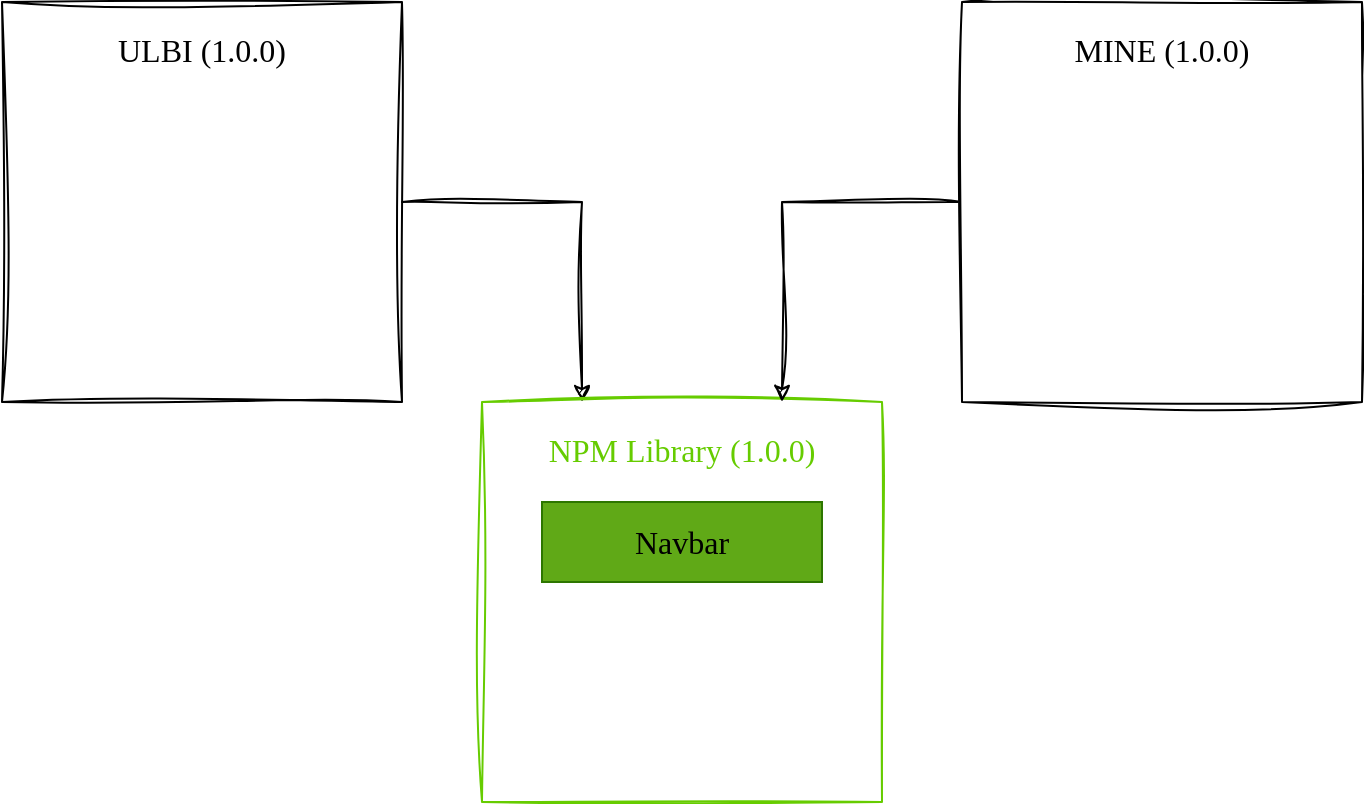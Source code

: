 <mxfile>
    <diagram id="UairN0UvmQ9trwShT1Ly" name="NPM">
        <mxGraphModel dx="828" dy="619" grid="1" gridSize="10" guides="1" tooltips="1" connect="1" arrows="1" fold="1" page="1" pageScale="1" pageWidth="850" pageHeight="1100" math="0" shadow="0">
            <root>
                <mxCell id="0"/>
                <mxCell id="1" parent="0"/>
                <mxCell id="13" style="edgeStyle=none;html=1;exitX=1;exitY=0.5;exitDx=0;exitDy=0;fontSize=16;fontColor=#000000;entryX=0.25;entryY=0;entryDx=0;entryDy=0;rounded=0;sketch=1;curveFitting=1;jiggle=2;" edge="1" parent="1" source="3" target="7">
                    <mxGeometry relative="1" as="geometry">
                        <mxPoint x="425" y="280" as="targetPoint"/>
                        <Array as="points">
                            <mxPoint x="375" y="230"/>
                        </Array>
                    </mxGeometry>
                </mxCell>
                <mxCell id="3" value="&lt;font style=&quot;font-size: 16px;&quot;&gt;ULBI (1.0.0)&lt;/font&gt;" style="rounded=0;whiteSpace=wrap;html=1;horizontal=1;verticalAlign=top;fontSize=16;spacing=10;strokeWidth=1;sketch=1;curveFitting=1;jiggle=2;fontFamily=Comic Sans MS;" vertex="1" parent="1">
                    <mxGeometry x="85" y="130" width="200" height="200" as="geometry"/>
                </mxCell>
                <mxCell id="7" value="&lt;font color=&quot;#66cc00&quot; style=&quot;font-size: 16px;&quot;&gt;NPM Library (1.0.0)&lt;/font&gt;" style="rounded=0;whiteSpace=wrap;html=1;horizontal=1;verticalAlign=top;fontSize=16;spacing=10;strokeWidth=1;strokeColor=#66CC00;sketch=1;curveFitting=1;jiggle=2;fontFamily=Comic Sans MS;" vertex="1" parent="1">
                    <mxGeometry x="325" y="330" width="200" height="200" as="geometry"/>
                </mxCell>
                <mxCell id="8" value="&lt;font color=&quot;#000000&quot;&gt;Navbar&lt;/font&gt;" style="rounded=0;whiteSpace=wrap;html=1;fontSize=16;strokeColor=#2D7600;fillColor=#60a917;fontColor=#ffffff;fontFamily=Comic Sans MS;" vertex="1" parent="1">
                    <mxGeometry x="355" y="380" width="140" height="40" as="geometry"/>
                </mxCell>
                <mxCell id="14" style="edgeStyle=none;html=1;fontSize=16;fontColor=#000000;entryX=0.75;entryY=0;entryDx=0;entryDy=0;rounded=0;sketch=1;curveFitting=1;jiggle=2;" edge="1" parent="1" source="9" target="7">
                    <mxGeometry relative="1" as="geometry">
                        <mxPoint x="482" y="326" as="targetPoint"/>
                        <Array as="points">
                            <mxPoint x="475" y="230"/>
                        </Array>
                    </mxGeometry>
                </mxCell>
                <mxCell id="9" value="&lt;font style=&quot;font-size: 16px;&quot;&gt;MINE (1.0.0)&lt;/font&gt;" style="rounded=0;whiteSpace=wrap;html=1;horizontal=1;verticalAlign=top;fontSize=16;spacing=10;strokeWidth=1;sketch=1;curveFitting=1;jiggle=2;fontFamily=Comic Sans MS;" vertex="1" parent="1">
                    <mxGeometry x="565" y="130" width="200" height="200" as="geometry"/>
                </mxCell>
            </root>
        </mxGraphModel>
    </diagram>
    <diagram id="2e_sKjxJwHAj5wN-v_c8" name="Asset Store">
        <mxGraphModel dx="828" dy="619" grid="1" gridSize="10" guides="1" tooltips="1" connect="1" arrows="1" fold="1" page="1" pageScale="1" pageWidth="850" pageHeight="1100" math="0" shadow="0">
            <root>
                <mxCell id="0"/>
                <mxCell id="1" parent="0"/>
                <mxCell id="oUITpl1FJ2S7pj5QREfE-12" style="edgeStyle=none;rounded=0;sketch=1;html=1;entryX=0;entryY=0.5;entryDx=0;entryDy=0;strokeColor=#FFFFFF;fontFamily=Comic Sans MS;fontSize=16;fontColor=#FFFFFF;" edge="1" parent="1" source="oUITpl1FJ2S7pj5QREfE-2" target="oUITpl1FJ2S7pj5QREfE-9">
                    <mxGeometry relative="1" as="geometry"/>
                </mxCell>
                <mxCell id="oUITpl1FJ2S7pj5QREfE-2" value="&lt;font style=&quot;font-size: 16px;&quot;&gt;ULBI&lt;/font&gt;" style="rounded=0;whiteSpace=wrap;html=1;horizontal=1;verticalAlign=top;fontSize=16;spacing=10;strokeWidth=1;sketch=1;curveFitting=1;jiggle=2;fontFamily=Comic Sans MS;" vertex="1" parent="1">
                    <mxGeometry x="85" y="50" width="200" height="200" as="geometry"/>
                </mxCell>
                <mxCell id="oUITpl1FJ2S7pj5QREfE-8" style="edgeStyle=none;rounded=0;sketch=1;html=1;entryX=0.5;entryY=1;entryDx=0;entryDy=0;fontFamily=Comic Sans MS;fontSize=16;fontColor=#000000;fillColor=#60a917;strokeColor=#2D7600;" edge="1" parent="1" source="oUITpl1FJ2S7pj5QREfE-3" target="oUITpl1FJ2S7pj5QREfE-7">
                    <mxGeometry relative="1" as="geometry"/>
                </mxCell>
                <mxCell id="oUITpl1FJ2S7pj5QREfE-3" value="&lt;font color=&quot;#66cc00&quot; style=&quot;font-size: 16px;&quot;&gt;Asset Store&lt;/font&gt;" style="rounded=0;whiteSpace=wrap;html=1;horizontal=1;verticalAlign=top;fontSize=16;spacing=10;strokeWidth=1;strokeColor=#66CC00;sketch=1;curveFitting=1;jiggle=2;fontFamily=Comic Sans MS;" vertex="1" parent="1">
                    <mxGeometry x="325" y="380" width="200" height="200" as="geometry"/>
                </mxCell>
                <mxCell id="oUITpl1FJ2S7pj5QREfE-4" value="&lt;font color=&quot;#000000&quot;&gt;Navbar&lt;/font&gt;" style="rounded=0;whiteSpace=wrap;html=1;fontSize=16;strokeColor=#2D7600;fillColor=#60a917;fontColor=#ffffff;fontFamily=Comic Sans MS;" vertex="1" parent="1">
                    <mxGeometry x="355" y="430" width="140" height="40" as="geometry"/>
                </mxCell>
                <mxCell id="oUITpl1FJ2S7pj5QREfE-11" style="edgeStyle=none;rounded=0;sketch=1;html=1;exitX=0;exitY=0.5;exitDx=0;exitDy=0;entryX=1;entryY=0.5;entryDx=0;entryDy=0;strokeColor=#FFFFFF;fontFamily=Comic Sans MS;fontSize=16;fontColor=#FFFFFF;" edge="1" parent="1" source="oUITpl1FJ2S7pj5QREfE-6" target="oUITpl1FJ2S7pj5QREfE-9">
                    <mxGeometry relative="1" as="geometry"/>
                </mxCell>
                <mxCell id="oUITpl1FJ2S7pj5QREfE-6" value="&lt;font style=&quot;font-size: 16px;&quot;&gt;MINE&lt;/font&gt;" style="rounded=0;whiteSpace=wrap;html=1;horizontal=1;verticalAlign=top;fontSize=16;spacing=10;strokeWidth=1;sketch=1;curveFitting=1;jiggle=2;fontFamily=Comic Sans MS;" vertex="1" parent="1">
                    <mxGeometry x="565" y="50" width="200" height="200" as="geometry"/>
                </mxCell>
                <mxCell id="oUITpl1FJ2S7pj5QREfE-7" value="S3 Artifacts" style="rounded=0;whiteSpace=wrap;html=1;sketch=1;strokeWidth=1;fontFamily=Comic Sans MS;fontSize=16;strokeColor=#3399FF;fillColor=#0050ef;fontColor=#ffffff;" vertex="1" parent="1">
                    <mxGeometry x="345" y="260" width="160" height="60" as="geometry"/>
                </mxCell>
                <mxCell id="oUITpl1FJ2S7pj5QREfE-10" style="edgeStyle=none;rounded=0;sketch=1;html=1;entryX=0.5;entryY=0;entryDx=0;entryDy=0;fontFamily=Comic Sans MS;fontSize=16;fontColor=#FFFFFF;strokeColor=#FF33FF;" edge="1" parent="1" source="oUITpl1FJ2S7pj5QREfE-9" target="oUITpl1FJ2S7pj5QREfE-7">
                    <mxGeometry relative="1" as="geometry"/>
                </mxCell>
                <mxCell id="oUITpl1FJ2S7pj5QREfE-9" value="Shim Library" style="rounded=0;whiteSpace=wrap;html=1;sketch=1;strokeWidth=1;fontFamily=Comic Sans MS;fontSize=16;strokeColor=#FF33FF;fillColor=#6a00ff;fontColor=#ffffff;" vertex="1" parent="1">
                    <mxGeometry x="345" y="120" width="160" height="60" as="geometry"/>
                </mxCell>
            </root>
        </mxGraphModel>
    </diagram>
    <diagram id="RJMpV3ALh8ChjY3v53d2" name="Module Federation">
        <mxGraphModel dx="828" dy="619" grid="1" gridSize="10" guides="1" tooltips="1" connect="1" arrows="1" fold="1" page="1" pageScale="1" pageWidth="850" pageHeight="1100" math="0" shadow="0">
            <root>
                <mxCell id="0"/>
                <mxCell id="1" parent="0"/>
                <mxCell id="RDxK42oUM8F_wMzJFFdq-2" value="&lt;font style=&quot;font-size: 16px;&quot;&gt;ULBI (1.0.0)&lt;/font&gt;" style="rounded=0;whiteSpace=wrap;html=1;horizontal=1;verticalAlign=top;fontSize=16;spacing=10;strokeWidth=1;sketch=1;curveFitting=1;jiggle=2;fontFamily=Comic Sans MS;" vertex="1" parent="1">
                    <mxGeometry x="155" y="210" width="200" height="200" as="geometry"/>
                </mxCell>
                <mxCell id="RDxK42oUM8F_wMzJFFdq-4" value="&lt;font color=&quot;#000000&quot;&gt;Navbar&lt;/font&gt;" style="rounded=0;whiteSpace=wrap;html=1;fontSize=16;strokeColor=#2D7600;fillColor=#60a917;fontColor=#ffffff;fontFamily=Comic Sans MS;" vertex="1" parent="1">
                    <mxGeometry x="185" y="270" width="140" height="40" as="geometry"/>
                </mxCell>
                <mxCell id="RDxK42oUM8F_wMzJFFdq-7" style="edgeStyle=none;rounded=0;sketch=1;html=1;exitX=0;exitY=0.5;exitDx=0;exitDy=0;entryX=1;entryY=0.5;entryDx=0;entryDy=0;strokeColor=#FFFFFF;fontFamily=Comic Sans MS;fontSize=16;fontColor=#FFFFFF;" edge="1" parent="1" source="RDxK42oUM8F_wMzJFFdq-6" target="RDxK42oUM8F_wMzJFFdq-4">
                    <mxGeometry relative="1" as="geometry"/>
                </mxCell>
                <mxCell id="RDxK42oUM8F_wMzJFFdq-6" value="&lt;font style=&quot;font-size: 16px;&quot;&gt;MINE (1.0.0)&lt;/font&gt;" style="rounded=0;whiteSpace=wrap;html=1;horizontal=1;verticalAlign=top;fontSize=16;spacing=10;strokeWidth=1;sketch=1;curveFitting=1;jiggle=2;fontFamily=Comic Sans MS;" vertex="1" parent="1">
                    <mxGeometry x="495" y="210" width="200" height="200" as="geometry"/>
                </mxCell>
            </root>
        </mxGraphModel>
    </diagram>
</mxfile>